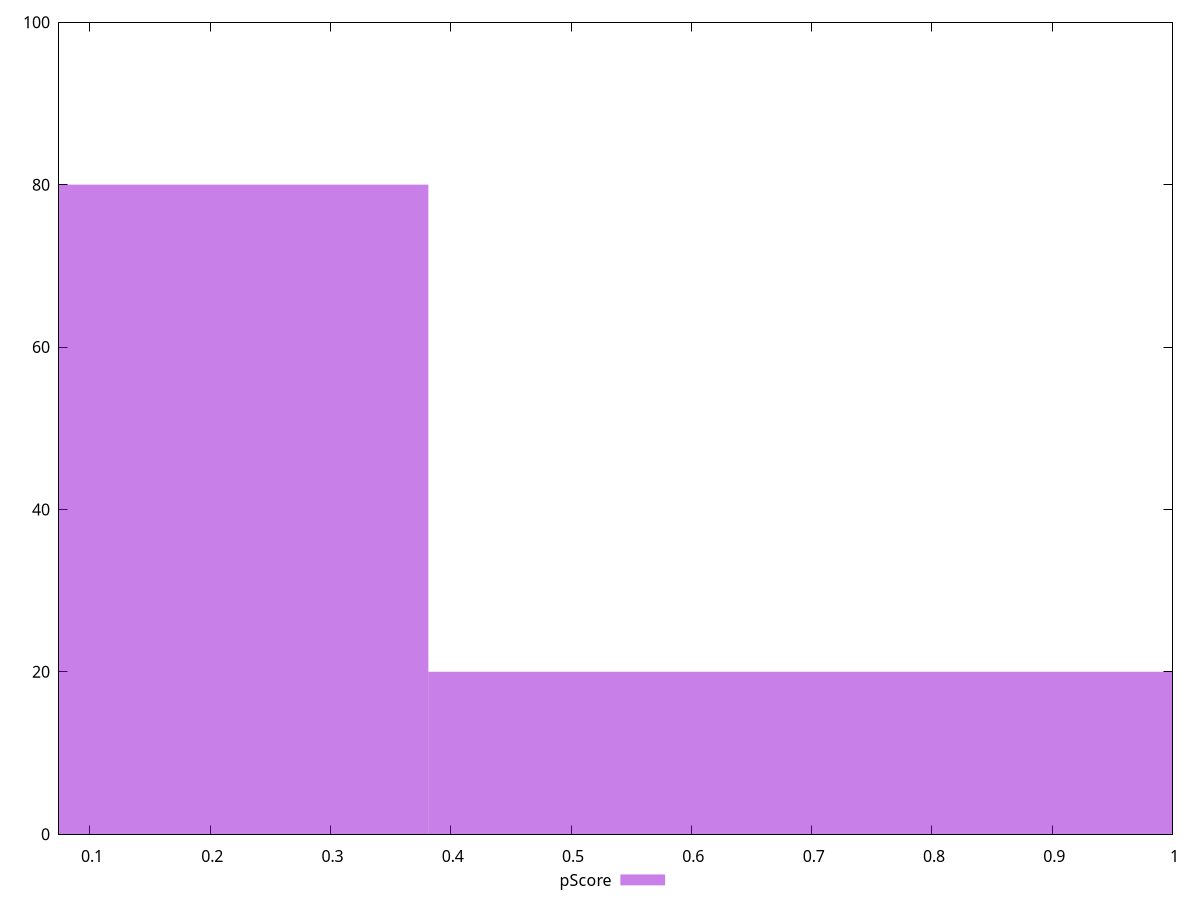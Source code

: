 reset

$pScore <<EOF
0 80
0.762698013085862 20
EOF

set key outside below
set boxwidth 0.762698013085862
set xrange [0.07428598538645304:1]
set yrange [0:100]
set trange [0:100]
set style fill transparent solid 0.5 noborder
set terminal svg size 640, 490 enhanced background rgb 'white'
set output "reports/report_00027_2021-02-24T12-40-31.850Z/uses-long-cache-ttl/samples/agenda/pScore/histogram.svg"

plot $pScore title "pScore" with boxes

reset
